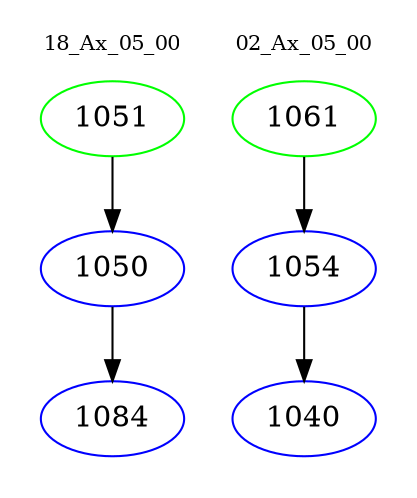 digraph{
subgraph cluster_0 {
color = white
label = "18_Ax_05_00";
fontsize=10;
T0_1051 [label="1051", color="green"]
T0_1051 -> T0_1050 [color="black"]
T0_1050 [label="1050", color="blue"]
T0_1050 -> T0_1084 [color="black"]
T0_1084 [label="1084", color="blue"]
}
subgraph cluster_1 {
color = white
label = "02_Ax_05_00";
fontsize=10;
T1_1061 [label="1061", color="green"]
T1_1061 -> T1_1054 [color="black"]
T1_1054 [label="1054", color="blue"]
T1_1054 -> T1_1040 [color="black"]
T1_1040 [label="1040", color="blue"]
}
}
